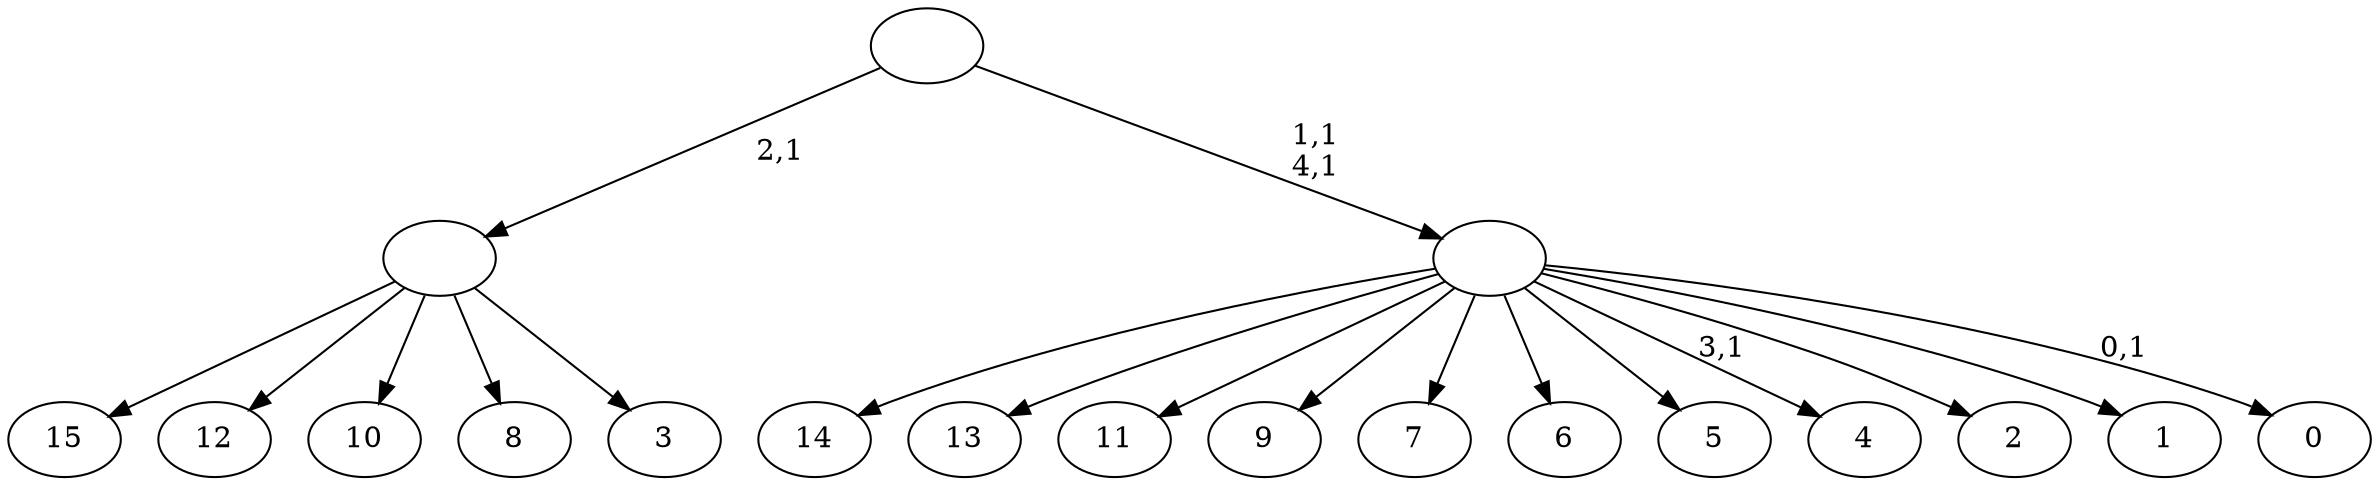 digraph T {
	21 [label="15"]
	20 [label="14"]
	19 [label="13"]
	18 [label="12"]
	17 [label="11"]
	16 [label="10"]
	15 [label="9"]
	14 [label="8"]
	13 [label="7"]
	12 [label="6"]
	11 [label="5"]
	10 [label="4"]
	8 [label="3"]
	7 [label=""]
	6 [label="2"]
	5 [label="1"]
	4 [label="0"]
	2 [label=""]
	0 [label=""]
	7 -> 21 [label=""]
	7 -> 18 [label=""]
	7 -> 16 [label=""]
	7 -> 14 [label=""]
	7 -> 8 [label=""]
	2 -> 4 [label="0,1"]
	2 -> 10 [label="3,1"]
	2 -> 20 [label=""]
	2 -> 19 [label=""]
	2 -> 17 [label=""]
	2 -> 15 [label=""]
	2 -> 13 [label=""]
	2 -> 12 [label=""]
	2 -> 11 [label=""]
	2 -> 6 [label=""]
	2 -> 5 [label=""]
	0 -> 2 [label="1,1\n4,1"]
	0 -> 7 [label="2,1"]
}
